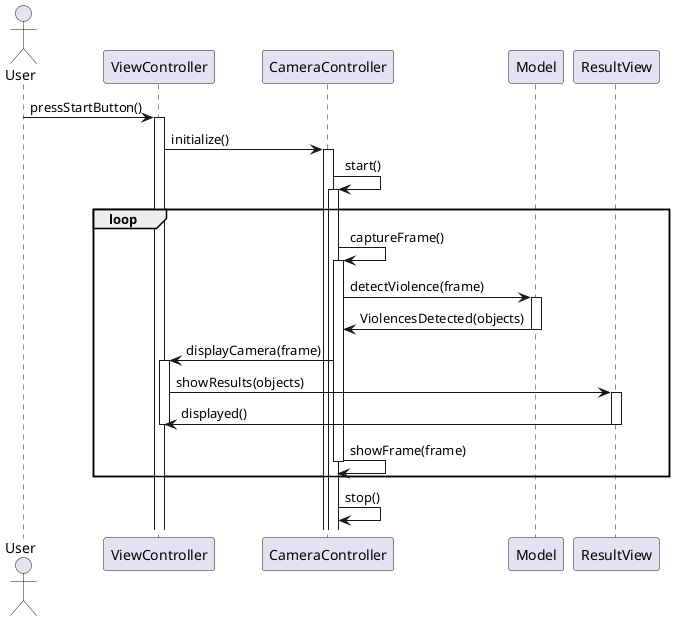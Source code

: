 @startuml Sequence Diagram
actor User

User -> ViewController: pressStartButton()
activate ViewController
ViewController -> CameraController: initialize()
activate CameraController
CameraController -> CameraController: start()
activate CameraController
loop
    CameraController -> CameraController: captureFrame()
    activate CameraController
    CameraController -> Model: detectViolence(frame)
    activate Model
    Model -> CameraController: ViolencesDetected(objects)
    deactivate Model
    CameraController -> ViewController: displayCamera(frame)
    activate ViewController
    ViewController -> ResultView: showResults(objects)
    activate ResultView
    ResultView -> ViewController: displayed()
    deactivate ResultView
    deactivate ViewController
    CameraController -> CameraController: showFrame(frame)
    deactivate CameraController
end
CameraController -> CameraController: stop()
@enduml
